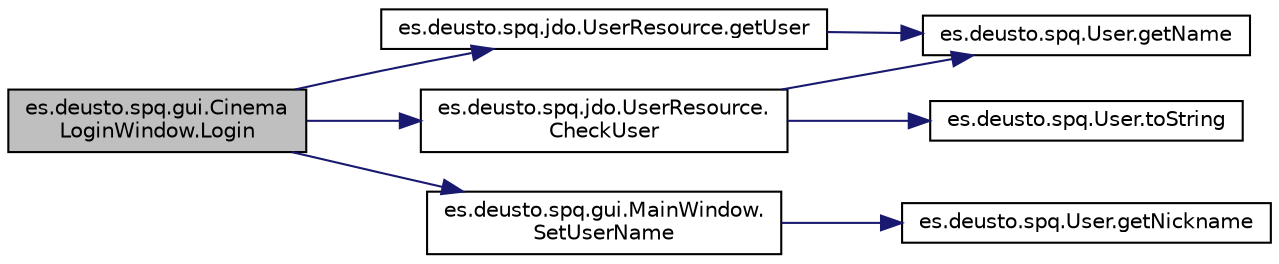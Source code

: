 digraph "es.deusto.spq.gui.CinemaLoginWindow.Login"
{
 // LATEX_PDF_SIZE
  edge [fontname="Helvetica",fontsize="10",labelfontname="Helvetica",labelfontsize="10"];
  node [fontname="Helvetica",fontsize="10",shape=record];
  rankdir="LR";
  Node1 [label="es.deusto.spq.gui.Cinema\lLoginWindow.Login",height=0.2,width=0.4,color="black", fillcolor="grey75", style="filled", fontcolor="black",tooltip=" "];
  Node1 -> Node2 [color="midnightblue",fontsize="10",style="solid",fontname="Helvetica"];
  Node2 [label="es.deusto.spq.jdo.UserResource.\lCheckUser",height=0.2,width=0.4,color="black", fillcolor="white", style="filled",URL="$classes_1_1deusto_1_1spq_1_1jdo_1_1_user_resource.html#a955e64d6a5960affe59b7bb76faa315f",tooltip=" "];
  Node2 -> Node3 [color="midnightblue",fontsize="10",style="solid",fontname="Helvetica"];
  Node3 [label="es.deusto.spq.User.getName",height=0.2,width=0.4,color="black", fillcolor="white", style="filled",URL="$classes_1_1deusto_1_1spq_1_1_user.html#a4dbdafcb1847a0b029d2cbd8d21a8b83",tooltip=" "];
  Node2 -> Node4 [color="midnightblue",fontsize="10",style="solid",fontname="Helvetica"];
  Node4 [label="es.deusto.spq.User.toString",height=0.2,width=0.4,color="black", fillcolor="white", style="filled",URL="$classes_1_1deusto_1_1spq_1_1_user.html#a0f80e81ae23ac06b260f2ff518f0bfa0",tooltip=" "];
  Node1 -> Node5 [color="midnightblue",fontsize="10",style="solid",fontname="Helvetica"];
  Node5 [label="es.deusto.spq.jdo.UserResource.getUser",height=0.2,width=0.4,color="black", fillcolor="white", style="filled",URL="$classes_1_1deusto_1_1spq_1_1jdo_1_1_user_resource.html#a12039924e28a6029df559f3175041f5f",tooltip=" "];
  Node5 -> Node3 [color="midnightblue",fontsize="10",style="solid",fontname="Helvetica"];
  Node1 -> Node6 [color="midnightblue",fontsize="10",style="solid",fontname="Helvetica"];
  Node6 [label="es.deusto.spq.gui.MainWindow.\lSetUserName",height=0.2,width=0.4,color="black", fillcolor="white", style="filled",URL="$classes_1_1deusto_1_1spq_1_1gui_1_1_main_window.html#a81ba60f3312d1f7618e18dd87065010c",tooltip=" "];
  Node6 -> Node7 [color="midnightblue",fontsize="10",style="solid",fontname="Helvetica"];
  Node7 [label="es.deusto.spq.User.getNickname",height=0.2,width=0.4,color="black", fillcolor="white", style="filled",URL="$classes_1_1deusto_1_1spq_1_1_user.html#a6df6b0c745cb9da58600e97caa5df29f",tooltip=" "];
}
